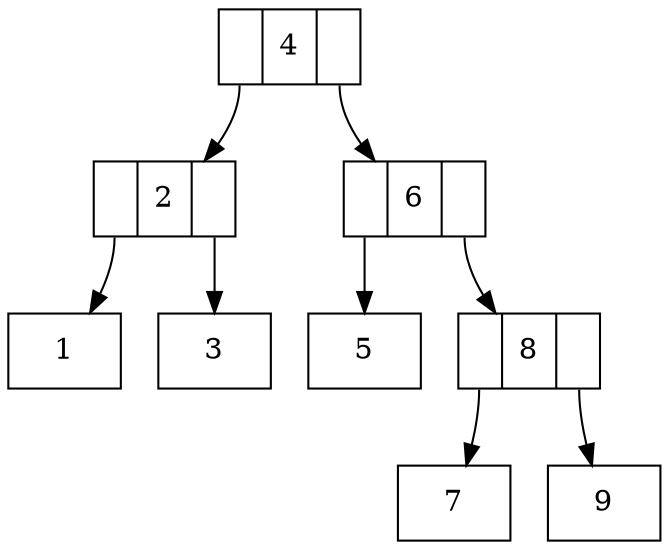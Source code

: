 digraph arbol {
rankdir=TB
node [shape = record]
nodo4 [ label ="<C0>|4|<C1>"];
nodo2 [ label ="<C0>|2|<C1>"];
nodo1 [ label ="1"];
nodo2:C0->nodo1
nodo3 [ label ="3"];
nodo2:C1->nodo3
nodo4:C0->nodo2
nodo6 [ label ="<C0>|6|<C1>"];
nodo5 [ label ="5"];
nodo6:C0->nodo5
nodo8 [ label ="<C0>|8|<C1>"];
nodo7 [ label ="7"];
nodo8:C0->nodo7
nodo9 [ label ="9"];
nodo8:C1->nodo9
nodo6:C1->nodo8
nodo4:C1->nodo6
}
